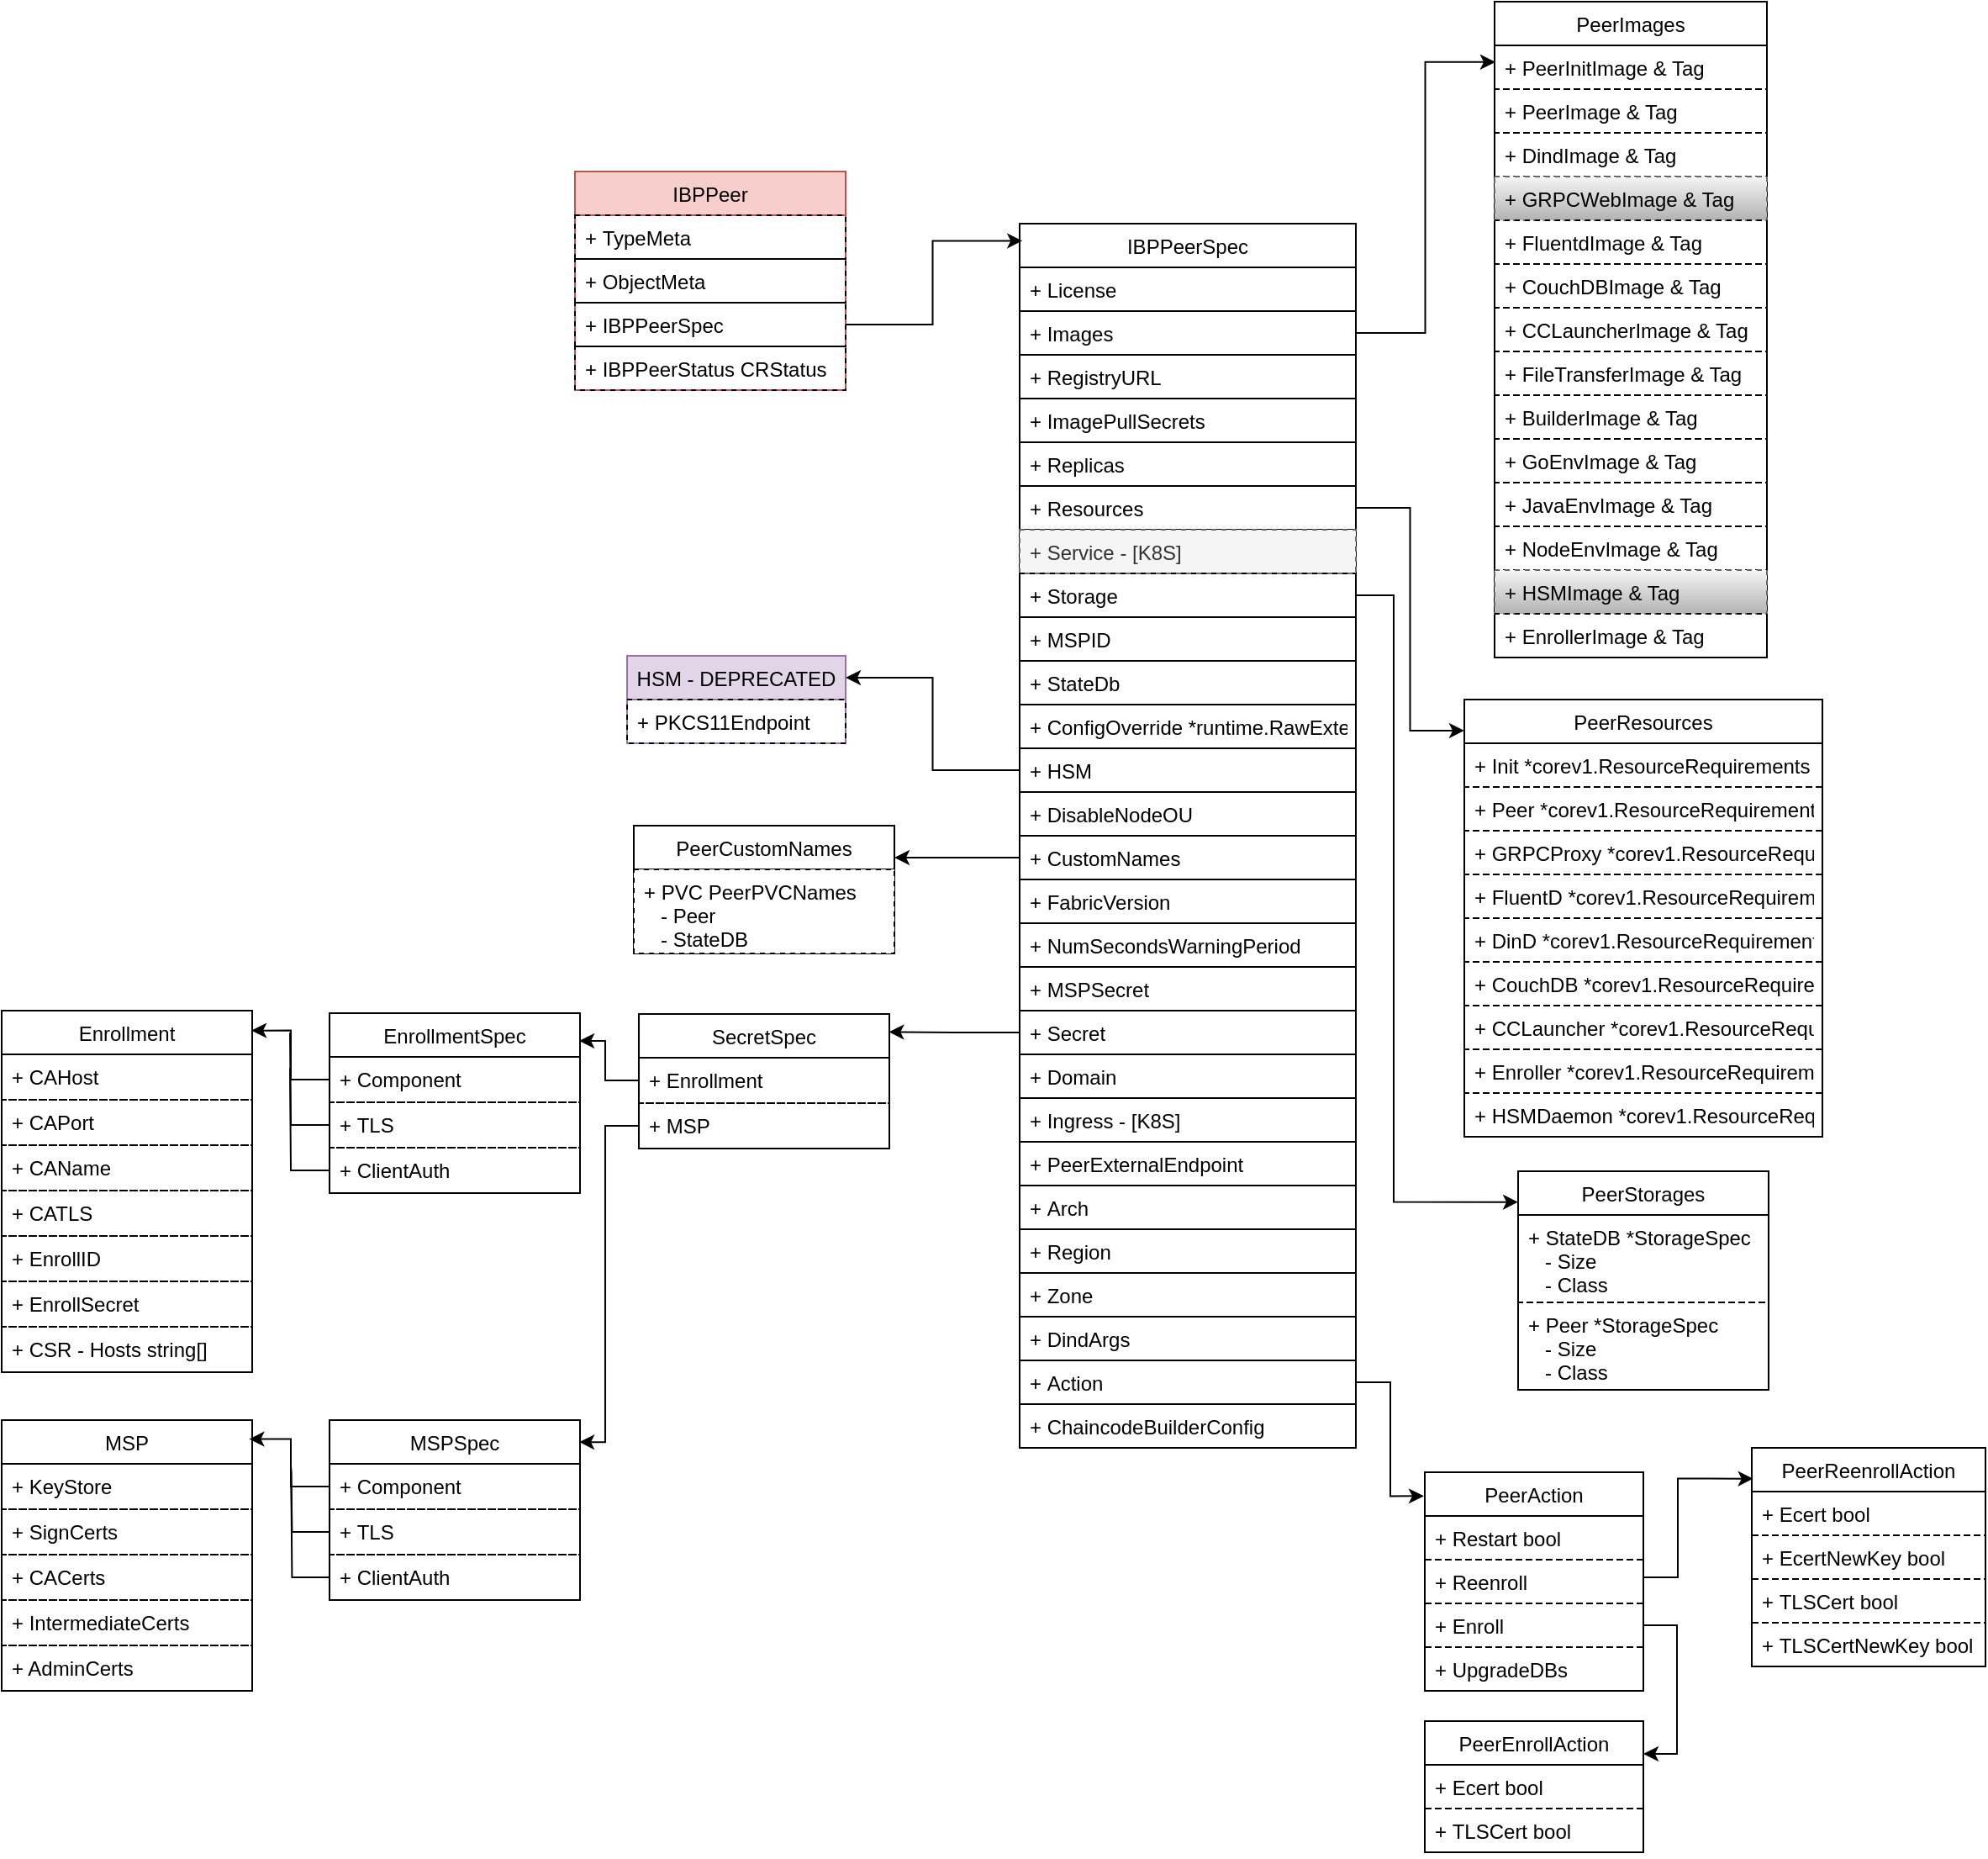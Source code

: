 <mxfile version="12.2.4" pages="1"><diagram id="SJQpfzE6kw7uKWCcVimh" name="Page-1"><mxGraphModel dx="2696" dy="945" grid="0" gridSize="10" guides="1" tooltips="1" connect="1" arrows="1" fold="1" page="0" pageScale="1" pageWidth="827" pageHeight="1169" math="0" shadow="0"><root><mxCell id="0"/><mxCell id="1" parent="0"/><mxCell id="6" value="IBPPeer" style="swimlane;fontStyle=0;childLayout=stackLayout;horizontal=1;startSize=26;fillColor=#f8cecc;horizontalStack=0;resizeParent=1;resizeParentMax=0;resizeLast=0;collapsible=1;marginBottom=0;rounded=0;shadow=0;comic=0;swimlaneLine=1;glass=0;swimlaneFillColor=none;strokeColor=#b85450;" parent="1" vertex="1"><mxGeometry x="-805" y="90" width="161" height="130" as="geometry"><mxRectangle x="110" y="120" width="90" height="26" as="alternateBounds"/></mxGeometry></mxCell><mxCell id="7" value="+ TypeMeta" style="text;strokeColor=#000000;fillColor=none;align=left;verticalAlign=top;spacingLeft=4;spacingRight=4;overflow=hidden;rotatable=0;points=[[0,0.5],[1,0.5]];portConstraint=eastwest;dashed=1;rounded=0;glass=0;" parent="6" vertex="1"><mxGeometry y="26" width="161" height="26" as="geometry"/></mxCell><mxCell id="8" value="+ ObjectMeta" style="text;strokeColor=#000000;fillColor=none;align=left;verticalAlign=top;spacingLeft=4;spacingRight=4;overflow=hidden;rotatable=0;points=[[0,0.5],[1,0.5]];portConstraint=eastwest;dashed=1;rounded=0;glass=0;" parent="6" vertex="1"><mxGeometry y="52" width="161" height="26" as="geometry"/></mxCell><mxCell id="9" value="+ IBPPeerSpec" style="text;strokeColor=#000000;fillColor=none;align=left;verticalAlign=top;spacingLeft=4;spacingRight=4;overflow=hidden;rotatable=0;points=[[0,0.5],[1,0.5]];portConstraint=eastwest;rounded=0;dashed=1;glass=0;" parent="6" vertex="1"><mxGeometry y="78" width="161" height="26" as="geometry"/></mxCell><mxCell id="10" value="+ IBPPeerStatus CRStatus" style="text;strokeColor=#000000;fillColor=none;align=left;verticalAlign=top;spacingLeft=4;spacingRight=4;overflow=hidden;rotatable=0;points=[[0,0.5],[1,0.5]];portConstraint=eastwest;rounded=0;dashed=1;glass=0;" parent="6" vertex="1"><mxGeometry y="104" width="161" height="26" as="geometry"/></mxCell><mxCell id="11" value="IBPPeerSpec" style="swimlane;fontStyle=0;childLayout=stackLayout;horizontal=1;startSize=26;horizontalStack=0;resizeParent=1;resizeParentMax=0;resizeLast=0;collapsible=1;marginBottom=0;rounded=0;shadow=0;comic=0;swimlaneLine=1;glass=0;swimlaneFillColor=none;" parent="1" vertex="1"><mxGeometry x="-540.5" y="121" width="200" height="728" as="geometry"><mxRectangle x="110" y="120" width="90" height="26" as="alternateBounds"/></mxGeometry></mxCell><mxCell id="12" value="+ License" style="text;strokeColor=#000000;fillColor=none;align=left;verticalAlign=top;spacingLeft=4;spacingRight=4;overflow=hidden;rotatable=0;points=[[0,0.5],[1,0.5]];portConstraint=eastwest;dashed=1;rounded=0;glass=0;" parent="11" vertex="1"><mxGeometry y="26" width="200" height="26" as="geometry"/></mxCell><mxCell id="13" value="+ Images" style="text;strokeColor=#000000;fillColor=none;align=left;verticalAlign=top;spacingLeft=4;spacingRight=4;overflow=hidden;rotatable=0;points=[[0,0.5],[1,0.5]];portConstraint=eastwest;dashed=1;rounded=0;glass=0;" parent="11" vertex="1"><mxGeometry y="52" width="200" height="26" as="geometry"/></mxCell><mxCell id="14" value="+ RegistryURL" style="text;strokeColor=#000000;fillColor=none;align=left;verticalAlign=top;spacingLeft=4;spacingRight=4;overflow=hidden;rotatable=0;points=[[0,0.5],[1,0.5]];portConstraint=eastwest;rounded=0;dashed=1;glass=0;" parent="11" vertex="1"><mxGeometry y="78" width="200" height="26" as="geometry"/></mxCell><mxCell id="15" value="+ ImagePullSecrets" style="text;strokeColor=#000000;fillColor=none;align=left;verticalAlign=top;spacingLeft=4;spacingRight=4;overflow=hidden;rotatable=0;points=[[0,0.5],[1,0.5]];portConstraint=eastwest;rounded=0;dashed=1;glass=0;" parent="11" vertex="1"><mxGeometry y="104" width="200" height="26" as="geometry"/></mxCell><mxCell id="16" value="+ Replicas" style="text;strokeColor=#000000;fillColor=none;align=left;verticalAlign=top;spacingLeft=4;spacingRight=4;overflow=hidden;rotatable=0;points=[[0,0.5],[1,0.5]];portConstraint=eastwest;rounded=0;dashed=1;glass=0;" parent="11" vertex="1"><mxGeometry y="130" width="200" height="26" as="geometry"/></mxCell><mxCell id="17" value="+ Resources" style="text;strokeColor=#000000;fillColor=none;align=left;verticalAlign=top;spacingLeft=4;spacingRight=4;overflow=hidden;rotatable=0;points=[[0,0.5],[1,0.5]];portConstraint=eastwest;rounded=0;dashed=1;glass=0;" parent="11" vertex="1"><mxGeometry y="156" width="200" height="26" as="geometry"/></mxCell><mxCell id="18" value="+ Service - [K8S]" style="text;strokeColor=#666666;fillColor=#f5f5f5;align=left;verticalAlign=top;spacingLeft=4;spacingRight=4;overflow=hidden;rotatable=0;points=[[0,0.5],[1,0.5]];portConstraint=eastwest;rounded=0;dashed=1;glass=0;fontColor=#333333;" parent="11" vertex="1"><mxGeometry y="182" width="200" height="26" as="geometry"/></mxCell><mxCell id="19" value="+ Storage" style="text;strokeColor=#000000;fillColor=none;align=left;verticalAlign=top;spacingLeft=4;spacingRight=4;overflow=hidden;rotatable=0;points=[[0,0.5],[1,0.5]];portConstraint=eastwest;rounded=0;dashed=1;glass=0;" parent="11" vertex="1"><mxGeometry y="208" width="200" height="26" as="geometry"/></mxCell><mxCell id="89" value="+ MSPID" style="text;strokeColor=#000000;fillColor=none;align=left;verticalAlign=top;spacingLeft=4;spacingRight=4;overflow=hidden;rotatable=0;points=[[0,0.5],[1,0.5]];portConstraint=eastwest;rounded=0;dashed=1;glass=0;" parent="11" vertex="1"><mxGeometry y="234" width="200" height="26" as="geometry"/></mxCell><mxCell id="88" value="+ StateDb" style="text;strokeColor=#000000;fillColor=none;align=left;verticalAlign=top;spacingLeft=4;spacingRight=4;overflow=hidden;rotatable=0;points=[[0,0.5],[1,0.5]];portConstraint=eastwest;rounded=0;dashed=1;glass=0;" parent="11" vertex="1"><mxGeometry y="260" width="200" height="26" as="geometry"/></mxCell><mxCell id="20" value="+ ConfigOverride *runtime.RawExtension" style="text;strokeColor=#000000;fillColor=none;align=left;verticalAlign=top;spacingLeft=4;spacingRight=4;overflow=hidden;rotatable=0;points=[[0,0.5],[1,0.5]];portConstraint=eastwest;rounded=0;dashed=1;glass=0;" parent="11" vertex="1"><mxGeometry y="286" width="200" height="26" as="geometry"/></mxCell><mxCell id="21" value="+ HSM" style="text;strokeColor=#000000;fillColor=none;align=left;verticalAlign=top;spacingLeft=4;spacingRight=4;overflow=hidden;rotatable=0;points=[[0,0.5],[1,0.5]];portConstraint=eastwest;rounded=0;dashed=1;glass=0;" parent="11" vertex="1"><mxGeometry y="312" width="200" height="26" as="geometry"/></mxCell><mxCell id="77" value="+ DisableNodeOU" style="text;strokeColor=#000000;fillColor=none;align=left;verticalAlign=top;spacingLeft=4;spacingRight=4;overflow=hidden;rotatable=0;points=[[0,0.5],[1,0.5]];portConstraint=eastwest;rounded=0;dashed=1;glass=0;" parent="11" vertex="1"><mxGeometry y="338" width="200" height="26" as="geometry"/></mxCell><mxCell id="22" value="+ CustomNames" style="text;strokeColor=#000000;fillColor=none;align=left;verticalAlign=top;spacingLeft=4;spacingRight=4;overflow=hidden;rotatable=0;points=[[0,0.5],[1,0.5]];portConstraint=eastwest;rounded=0;dashed=1;glass=0;" parent="11" vertex="1"><mxGeometry y="364" width="200" height="26" as="geometry"/></mxCell><mxCell id="24" value="+ FabricVersion" style="text;strokeColor=#000000;fillColor=none;align=left;verticalAlign=top;spacingLeft=4;spacingRight=4;overflow=hidden;rotatable=0;points=[[0,0.5],[1,0.5]];portConstraint=eastwest;rounded=0;dashed=1;glass=0;" parent="11" vertex="1"><mxGeometry y="390" width="200" height="26" as="geometry"/></mxCell><mxCell id="83" value="+ NumSecondsWarningPeriod" style="text;strokeColor=#000000;fillColor=none;align=left;verticalAlign=top;spacingLeft=4;spacingRight=4;overflow=hidden;rotatable=0;points=[[0,0.5],[1,0.5]];portConstraint=eastwest;rounded=0;dashed=1;glass=0;" parent="11" vertex="1"><mxGeometry y="416" width="200" height="26" as="geometry"/></mxCell><mxCell id="82" value="+ MSPSecret" style="text;strokeColor=#000000;fillColor=none;align=left;verticalAlign=top;spacingLeft=4;spacingRight=4;overflow=hidden;rotatable=0;points=[[0,0.5],[1,0.5]];portConstraint=eastwest;rounded=0;dashed=1;glass=0;" parent="11" vertex="1"><mxGeometry y="442" width="200" height="26" as="geometry"/></mxCell><mxCell id="81" value="+ Secret" style="text;strokeColor=#000000;fillColor=none;align=left;verticalAlign=top;spacingLeft=4;spacingRight=4;overflow=hidden;rotatable=0;points=[[0,0.5],[1,0.5]];portConstraint=eastwest;rounded=0;dashed=1;glass=0;" parent="11" vertex="1"><mxGeometry y="468" width="200" height="26" as="geometry"/></mxCell><mxCell id="25" value="+ Domain" style="text;strokeColor=#000000;fillColor=none;align=left;verticalAlign=top;spacingLeft=4;spacingRight=4;overflow=hidden;rotatable=0;points=[[0,0.5],[1,0.5]];portConstraint=eastwest;rounded=0;dashed=1;glass=0;" parent="11" vertex="1"><mxGeometry y="494" width="200" height="26" as="geometry"/></mxCell><mxCell id="26" value="+ Ingress - [K8S]" style="text;strokeColor=#000000;fillColor=none;align=left;verticalAlign=top;spacingLeft=4;spacingRight=4;overflow=hidden;rotatable=0;points=[[0,0.5],[1,0.5]];portConstraint=eastwest;rounded=0;dashed=1;glass=0;" parent="11" vertex="1"><mxGeometry y="520" width="200" height="26" as="geometry"/></mxCell><mxCell id="173" value="+ PeerExternalEndpoint" style="text;strokeColor=#000000;fillColor=none;align=left;verticalAlign=top;spacingLeft=4;spacingRight=4;overflow=hidden;rotatable=0;points=[[0,0.5],[1,0.5]];portConstraint=eastwest;rounded=0;dashed=1;glass=0;" parent="11" vertex="1"><mxGeometry y="546" width="200" height="26" as="geometry"/></mxCell><mxCell id="27" value="+ Arch" style="text;strokeColor=#000000;fillColor=none;align=left;verticalAlign=top;spacingLeft=4;spacingRight=4;overflow=hidden;rotatable=0;points=[[0,0.5],[1,0.5]];portConstraint=eastwest;rounded=0;dashed=1;glass=0;" parent="11" vertex="1"><mxGeometry y="572" width="200" height="26" as="geometry"/></mxCell><mxCell id="28" value="+ Region" style="text;strokeColor=#000000;fillColor=none;align=left;verticalAlign=top;spacingLeft=4;spacingRight=4;overflow=hidden;rotatable=0;points=[[0,0.5],[1,0.5]];portConstraint=eastwest;rounded=0;dashed=1;glass=0;" parent="11" vertex="1"><mxGeometry y="598" width="200" height="26" as="geometry"/></mxCell><mxCell id="29" value="+ Zone" style="text;strokeColor=#000000;fillColor=none;align=left;verticalAlign=top;spacingLeft=4;spacingRight=4;overflow=hidden;rotatable=0;points=[[0,0.5],[1,0.5]];portConstraint=eastwest;rounded=0;dashed=1;glass=0;" parent="11" vertex="1"><mxGeometry y="624" width="200" height="26" as="geometry"/></mxCell><mxCell id="174" value="+ DindArgs" style="text;strokeColor=#000000;fillColor=none;align=left;verticalAlign=top;spacingLeft=4;spacingRight=4;overflow=hidden;rotatable=0;points=[[0,0.5],[1,0.5]];portConstraint=eastwest;rounded=0;dashed=1;glass=0;" parent="11" vertex="1"><mxGeometry y="650" width="200" height="26" as="geometry"/></mxCell><mxCell id="30" value="+ Action" style="text;strokeColor=#000000;fillColor=none;align=left;verticalAlign=top;spacingLeft=4;spacingRight=4;overflow=hidden;rotatable=0;points=[[0,0.5],[1,0.5]];portConstraint=eastwest;rounded=0;dashed=1;glass=0;" parent="11" vertex="1"><mxGeometry y="676" width="200" height="26" as="geometry"/></mxCell><mxCell id="31" value="+ ChaincodeBuilderConfig" style="text;strokeColor=#000000;fillColor=none;align=left;verticalAlign=top;spacingLeft=4;spacingRight=4;overflow=hidden;rotatable=0;points=[[0,0.5],[1,0.5]];portConstraint=eastwest;rounded=0;dashed=1;glass=0;" parent="11" vertex="1"><mxGeometry y="702" width="200" height="26" as="geometry"/></mxCell><mxCell id="32" value="PeerAction" style="swimlane;fontStyle=0;childLayout=stackLayout;horizontal=1;startSize=26;horizontalStack=0;resizeParent=1;resizeParentMax=0;resizeLast=0;collapsible=1;marginBottom=0;rounded=0;shadow=0;comic=0;swimlaneLine=1;glass=0;swimlaneFillColor=none;" parent="1" vertex="1"><mxGeometry x="-299.5" y="863.5" width="130" height="130" as="geometry"><mxRectangle x="110" y="120" width="90" height="26" as="alternateBounds"/></mxGeometry></mxCell><mxCell id="33" value="+ Restart bool" style="text;strokeColor=#000000;fillColor=none;align=left;verticalAlign=top;spacingLeft=4;spacingRight=4;overflow=hidden;rotatable=0;points=[[0,0.5],[1,0.5]];portConstraint=eastwest;dashed=1;rounded=0;glass=0;" parent="32" vertex="1"><mxGeometry y="26" width="130" height="26" as="geometry"/></mxCell><mxCell id="34" value="+ Reenroll" style="text;strokeColor=#000000;fillColor=none;align=left;verticalAlign=top;spacingLeft=4;spacingRight=4;overflow=hidden;rotatable=0;points=[[0,0.5],[1,0.5]];portConstraint=eastwest;dashed=1;rounded=0;glass=0;" parent="32" vertex="1"><mxGeometry y="52" width="130" height="26" as="geometry"/></mxCell><mxCell id="35" value="+ Enroll" style="text;strokeColor=#000000;fillColor=none;align=left;verticalAlign=top;spacingLeft=4;spacingRight=4;overflow=hidden;rotatable=0;points=[[0,0.5],[1,0.5]];portConstraint=eastwest;rounded=0;dashed=1;glass=0;" parent="32" vertex="1"><mxGeometry y="78" width="130" height="26" as="geometry"/></mxCell><mxCell id="175" value="+ UpgradeDBs" style="text;strokeColor=#000000;fillColor=none;align=left;verticalAlign=top;spacingLeft=4;spacingRight=4;overflow=hidden;rotatable=0;points=[[0,0.5],[1,0.5]];portConstraint=eastwest;rounded=0;dashed=1;glass=0;" parent="32" vertex="1"><mxGeometry y="104" width="130" height="26" as="geometry"/></mxCell><mxCell id="37" style="edgeStyle=orthogonalEdgeStyle;rounded=0;orthogonalLoop=1;jettySize=auto;html=1;exitX=1;exitY=0.5;exitDx=0;exitDy=0;entryX=-0.004;entryY=0.109;entryDx=0;entryDy=0;entryPerimeter=0;" parent="1" source="30" target="32" edge="1"><mxGeometry relative="1" as="geometry"/></mxCell><mxCell id="38" value="PeerReenrollAction" style="swimlane;fontStyle=0;childLayout=stackLayout;horizontal=1;startSize=26;horizontalStack=0;resizeParent=1;resizeParentMax=0;resizeLast=0;collapsible=1;marginBottom=0;rounded=0;shadow=0;comic=0;swimlaneLine=1;glass=0;swimlaneFillColor=none;" parent="1" vertex="1"><mxGeometry x="-105" y="849" width="139" height="130" as="geometry"><mxRectangle x="110" y="120" width="90" height="26" as="alternateBounds"/></mxGeometry></mxCell><mxCell id="39" value="+ Ecert bool" style="text;strokeColor=#000000;fillColor=none;align=left;verticalAlign=top;spacingLeft=4;spacingRight=4;overflow=hidden;rotatable=0;points=[[0,0.5],[1,0.5]];portConstraint=eastwest;dashed=1;rounded=0;glass=0;" parent="38" vertex="1"><mxGeometry y="26" width="139" height="26" as="geometry"/></mxCell><mxCell id="40" value="+ EcertNewKey bool" style="text;strokeColor=#000000;fillColor=none;align=left;verticalAlign=top;spacingLeft=4;spacingRight=4;overflow=hidden;rotatable=0;points=[[0,0.5],[1,0.5]];portConstraint=eastwest;dashed=1;rounded=0;glass=0;" parent="38" vertex="1"><mxGeometry y="52" width="139" height="26" as="geometry"/></mxCell><mxCell id="41" value="+ TLSCert bool" style="text;strokeColor=#000000;fillColor=none;align=left;verticalAlign=top;spacingLeft=4;spacingRight=4;overflow=hidden;rotatable=0;points=[[0,0.5],[1,0.5]];portConstraint=eastwest;rounded=0;dashed=1;glass=0;" parent="38" vertex="1"><mxGeometry y="78" width="139" height="26" as="geometry"/></mxCell><mxCell id="43" value="+ TLSCertNewKey bool" style="text;strokeColor=#000000;fillColor=none;align=left;verticalAlign=top;spacingLeft=4;spacingRight=4;overflow=hidden;rotatable=0;points=[[0,0.5],[1,0.5]];portConstraint=eastwest;rounded=0;dashed=1;glass=0;" parent="38" vertex="1"><mxGeometry y="104" width="139" height="26" as="geometry"/></mxCell><mxCell id="42" style="edgeStyle=orthogonalEdgeStyle;rounded=0;orthogonalLoop=1;jettySize=auto;html=1;entryX=0.006;entryY=0.141;entryDx=0;entryDy=0;entryPerimeter=0;" parent="1" target="38" edge="1"><mxGeometry relative="1" as="geometry"><mxPoint x="-169" y="926" as="sourcePoint"/><Array as="points"><mxPoint x="-149" y="926"/><mxPoint x="-149" y="867"/></Array></mxGeometry></mxCell><mxCell id="44" value="PeerEnrollAction" style="swimlane;fontStyle=0;childLayout=stackLayout;horizontal=1;startSize=26;horizontalStack=0;resizeParent=1;resizeParentMax=0;resizeLast=0;collapsible=1;marginBottom=0;rounded=0;shadow=0;comic=0;swimlaneLine=1;glass=0;swimlaneFillColor=none;" parent="1" vertex="1"><mxGeometry x="-299.5" y="1011.5" width="130" height="78" as="geometry"><mxRectangle x="110" y="120" width="90" height="26" as="alternateBounds"/></mxGeometry></mxCell><mxCell id="45" value="+ Ecert bool" style="text;strokeColor=#000000;fillColor=none;align=left;verticalAlign=top;spacingLeft=4;spacingRight=4;overflow=hidden;rotatable=0;points=[[0,0.5],[1,0.5]];portConstraint=eastwest;dashed=1;rounded=0;glass=0;" parent="44" vertex="1"><mxGeometry y="26" width="130" height="26" as="geometry"/></mxCell><mxCell id="47" value="+ TLSCert bool" style="text;strokeColor=#000000;fillColor=none;align=left;verticalAlign=top;spacingLeft=4;spacingRight=4;overflow=hidden;rotatable=0;points=[[0,0.5],[1,0.5]];portConstraint=eastwest;rounded=0;dashed=1;glass=0;" parent="44" vertex="1"><mxGeometry y="52" width="130" height="26" as="geometry"/></mxCell><mxCell id="54" style="edgeStyle=orthogonalEdgeStyle;rounded=0;orthogonalLoop=1;jettySize=auto;html=1;exitX=1;exitY=0.25;exitDx=0;exitDy=0;entryX=0;entryY=0.5;entryDx=0;entryDy=0;startArrow=classic;startFill=1;endArrow=none;endFill=0;" parent="1" source="51" target="22" edge="1"><mxGeometry relative="1" as="geometry"/></mxCell><mxCell id="51" value="PeerCustomNames" style="swimlane;fontStyle=0;childLayout=stackLayout;horizontal=1;startSize=26;horizontalStack=0;resizeParent=1;resizeParentMax=0;resizeLast=0;collapsible=1;marginBottom=0;rounded=0;shadow=0;comic=0;swimlaneLine=1;glass=0;swimlaneFillColor=none;" parent="1" vertex="1"><mxGeometry x="-770" y="479" width="155" height="76" as="geometry"><mxRectangle x="110" y="120" width="90" height="26" as="alternateBounds"/></mxGeometry></mxCell><mxCell id="52" value="+ PVC PeerPVCNames&#10;   - Peer&#10;   - StateDB" style="text;strokeColor=#000000;fillColor=#ffffff;align=left;verticalAlign=top;spacingLeft=4;spacingRight=4;overflow=hidden;rotatable=0;points=[[0,0.5],[1,0.5]];portConstraint=eastwest;dashed=1;rounded=0;glass=0;" parent="51" vertex="1"><mxGeometry y="26" width="155" height="50" as="geometry"/></mxCell><mxCell id="93" value="PeerImages" style="swimlane;fontStyle=0;childLayout=stackLayout;horizontal=1;startSize=26;horizontalStack=0;resizeParent=1;resizeParentMax=0;resizeLast=0;collapsible=1;marginBottom=0;rounded=0;shadow=0;comic=0;swimlaneLine=1;glass=0;swimlaneFillColor=none;" parent="1" vertex="1"><mxGeometry x="-258" y="-11" width="162" height="390" as="geometry"><mxRectangle x="110" y="120" width="90" height="26" as="alternateBounds"/></mxGeometry></mxCell><mxCell id="94" value="+ PeerInitImage &amp; Tag&#10;" style="text;strokeColor=#000000;fillColor=none;align=left;verticalAlign=top;spacingLeft=4;spacingRight=4;overflow=hidden;rotatable=0;points=[[0,0.5],[1,0.5]];portConstraint=eastwest;dashed=1;rounded=0;glass=0;" parent="93" vertex="1"><mxGeometry y="26" width="162" height="26" as="geometry"/></mxCell><mxCell id="95" value="+ PeerImage &amp; Tag&#10;" style="text;strokeColor=#000000;fillColor=none;align=left;verticalAlign=top;spacingLeft=4;spacingRight=4;overflow=hidden;rotatable=0;points=[[0,0.5],[1,0.5]];portConstraint=eastwest;dashed=1;rounded=0;glass=0;" parent="93" vertex="1"><mxGeometry y="52" width="162" height="26" as="geometry"/></mxCell><mxCell id="98" value="+ DindImage &amp; Tag&#10;" style="text;strokeColor=#000000;fillColor=none;align=left;verticalAlign=top;spacingLeft=4;spacingRight=4;overflow=hidden;rotatable=0;points=[[0,0.5],[1,0.5]];portConstraint=eastwest;dashed=1;rounded=0;glass=0;" parent="93" vertex="1"><mxGeometry y="78" width="162" height="26" as="geometry"/></mxCell><mxCell id="96" value="+ GRPCWebImage &amp; Tag&#10;" style="text;align=left;verticalAlign=top;spacingLeft=4;spacingRight=4;overflow=hidden;rotatable=0;points=[[0,0.5],[1,0.5]];portConstraint=eastwest;dashed=1;rounded=0;glass=0;fillColor=#f5f5f5;strokeColor=#666666;gradientColor=#b3b3b3;" parent="93" vertex="1"><mxGeometry y="104" width="162" height="26" as="geometry"/></mxCell><mxCell id="158" value="+ FluentdImage &amp; Tag&#10;" style="text;strokeColor=#000000;fillColor=none;align=left;verticalAlign=top;spacingLeft=4;spacingRight=4;overflow=hidden;rotatable=0;points=[[0,0.5],[1,0.5]];portConstraint=eastwest;dashed=1;rounded=0;glass=0;" parent="93" vertex="1"><mxGeometry y="130" width="162" height="26" as="geometry"/></mxCell><mxCell id="159" value="+ CouchDBImage &amp; Tag&#10;" style="text;strokeColor=#000000;fillColor=none;align=left;verticalAlign=top;spacingLeft=4;spacingRight=4;overflow=hidden;rotatable=0;points=[[0,0.5],[1,0.5]];portConstraint=eastwest;dashed=1;rounded=0;glass=0;" parent="93" vertex="1"><mxGeometry y="156" width="162" height="26" as="geometry"/></mxCell><mxCell id="160" value="+ CCLauncherImage &amp; Tag&#10;" style="text;strokeColor=#000000;fillColor=none;align=left;verticalAlign=top;spacingLeft=4;spacingRight=4;overflow=hidden;rotatable=0;points=[[0,0.5],[1,0.5]];portConstraint=eastwest;dashed=1;rounded=0;glass=0;" parent="93" vertex="1"><mxGeometry y="182" width="162" height="26" as="geometry"/></mxCell><mxCell id="161" value="+ FileTransferImage &amp; Tag&#10;" style="text;strokeColor=#000000;fillColor=none;align=left;verticalAlign=top;spacingLeft=4;spacingRight=4;overflow=hidden;rotatable=0;points=[[0,0.5],[1,0.5]];portConstraint=eastwest;dashed=1;rounded=0;glass=0;" parent="93" vertex="1"><mxGeometry y="208" width="162" height="26" as="geometry"/></mxCell><mxCell id="162" value="+ BuilderImage &amp; Tag&#10;" style="text;strokeColor=#000000;fillColor=none;align=left;verticalAlign=top;spacingLeft=4;spacingRight=4;overflow=hidden;rotatable=0;points=[[0,0.5],[1,0.5]];portConstraint=eastwest;dashed=1;rounded=0;glass=0;" parent="93" vertex="1"><mxGeometry y="234" width="162" height="26" as="geometry"/></mxCell><mxCell id="163" value="+ GoEnvImage &amp; Tag&#10;" style="text;strokeColor=#000000;fillColor=none;align=left;verticalAlign=top;spacingLeft=4;spacingRight=4;overflow=hidden;rotatable=0;points=[[0,0.5],[1,0.5]];portConstraint=eastwest;dashed=1;rounded=0;glass=0;" parent="93" vertex="1"><mxGeometry y="260" width="162" height="26" as="geometry"/></mxCell><mxCell id="164" value="+ JavaEnvImage &amp; Tag&#10;" style="text;strokeColor=#000000;fillColor=none;align=left;verticalAlign=top;spacingLeft=4;spacingRight=4;overflow=hidden;rotatable=0;points=[[0,0.5],[1,0.5]];portConstraint=eastwest;dashed=1;rounded=0;glass=0;" parent="93" vertex="1"><mxGeometry y="286" width="162" height="26" as="geometry"/></mxCell><mxCell id="165" value="+ NodeEnvImage &amp; Tag&#10;" style="text;strokeColor=#000000;fillColor=none;align=left;verticalAlign=top;spacingLeft=4;spacingRight=4;overflow=hidden;rotatable=0;points=[[0,0.5],[1,0.5]];portConstraint=eastwest;dashed=1;rounded=0;glass=0;" parent="93" vertex="1"><mxGeometry y="312" width="162" height="26" as="geometry"/></mxCell><mxCell id="97" value="+ HSMImage &amp; Tag&#10;" style="text;align=left;verticalAlign=top;spacingLeft=4;spacingRight=4;overflow=hidden;rotatable=0;points=[[0,0.5],[1,0.5]];portConstraint=eastwest;dashed=1;rounded=0;glass=0;fillColor=#f5f5f5;strokeColor=#666666;gradientColor=#b3b3b3;" parent="93" vertex="1"><mxGeometry y="338" width="162" height="26" as="geometry"/></mxCell><mxCell id="166" value="+ EnrollerImage &amp; Tag&#10;" style="text;strokeColor=#000000;fillColor=none;align=left;verticalAlign=top;spacingLeft=4;spacingRight=4;overflow=hidden;rotatable=0;points=[[0,0.5],[1,0.5]];portConstraint=eastwest;dashed=1;rounded=0;glass=0;" parent="93" vertex="1"><mxGeometry y="364" width="162" height="26" as="geometry"/></mxCell><mxCell id="99" style="edgeStyle=orthogonalEdgeStyle;rounded=0;orthogonalLoop=1;jettySize=auto;html=1;exitX=1;exitY=0.5;exitDx=0;exitDy=0;entryX=0.003;entryY=0.092;entryDx=0;entryDy=0;entryPerimeter=0;" parent="1" source="13" target="93" edge="1"><mxGeometry relative="1" as="geometry"/></mxCell><mxCell id="100" value="PeerResources" style="swimlane;fontStyle=0;childLayout=stackLayout;horizontal=1;startSize=26;horizontalStack=0;resizeParent=1;resizeParentMax=0;resizeLast=0;collapsible=1;marginBottom=0;rounded=0;shadow=0;comic=0;swimlaneLine=1;glass=0;swimlaneFillColor=none;" parent="1" vertex="1"><mxGeometry x="-276" y="404" width="213" height="260" as="geometry"><mxRectangle x="110" y="120" width="90" height="26" as="alternateBounds"/></mxGeometry></mxCell><mxCell id="101" value="+ Init *corev1.ResourceRequirements" style="text;strokeColor=#000000;fillColor=none;align=left;verticalAlign=top;spacingLeft=4;spacingRight=4;overflow=hidden;rotatable=0;points=[[0,0.5],[1,0.5]];portConstraint=eastwest;dashed=1;rounded=0;glass=0;" parent="100" vertex="1"><mxGeometry y="26" width="213" height="26" as="geometry"/></mxCell><mxCell id="102" value="+ Peer *corev1.ResourceRequirements" style="text;strokeColor=#000000;fillColor=none;align=left;verticalAlign=top;spacingLeft=4;spacingRight=4;overflow=hidden;rotatable=0;points=[[0,0.5],[1,0.5]];portConstraint=eastwest;dashed=1;rounded=0;glass=0;" parent="100" vertex="1"><mxGeometry y="52" width="213" height="26" as="geometry"/></mxCell><mxCell id="103" value="+ GRPCProxy *corev1.ResourceRequirements" style="text;strokeColor=#000000;fillColor=none;align=left;verticalAlign=top;spacingLeft=4;spacingRight=4;overflow=hidden;rotatable=0;points=[[0,0.5],[1,0.5]];portConstraint=eastwest;dashed=1;rounded=0;glass=0;" parent="100" vertex="1"><mxGeometry y="78" width="213" height="26" as="geometry"/></mxCell><mxCell id="105" value="+ FluentD *corev1.ResourceRequirements" style="text;strokeColor=#000000;fillColor=none;align=left;verticalAlign=top;spacingLeft=4;spacingRight=4;overflow=hidden;rotatable=0;points=[[0,0.5],[1,0.5]];portConstraint=eastwest;dashed=1;rounded=0;glass=0;" parent="100" vertex="1"><mxGeometry y="104" width="213" height="26" as="geometry"/></mxCell><mxCell id="104" value="+ DinD *corev1.ResourceRequirements" style="text;strokeColor=#000000;fillColor=none;align=left;verticalAlign=top;spacingLeft=4;spacingRight=4;overflow=hidden;rotatable=0;points=[[0,0.5],[1,0.5]];portConstraint=eastwest;dashed=1;rounded=0;glass=0;" parent="100" vertex="1"><mxGeometry y="130" width="213" height="26" as="geometry"/></mxCell><mxCell id="167" value="+ CouchDB *corev1.ResourceRequirements" style="text;strokeColor=#000000;fillColor=none;align=left;verticalAlign=top;spacingLeft=4;spacingRight=4;overflow=hidden;rotatable=0;points=[[0,0.5],[1,0.5]];portConstraint=eastwest;dashed=1;rounded=0;glass=0;" parent="100" vertex="1"><mxGeometry y="156" width="213" height="26" as="geometry"/></mxCell><mxCell id="168" value="+ CCLauncher *corev1.ResourceRequirements" style="text;strokeColor=#000000;fillColor=none;align=left;verticalAlign=top;spacingLeft=4;spacingRight=4;overflow=hidden;rotatable=0;points=[[0,0.5],[1,0.5]];portConstraint=eastwest;dashed=1;rounded=0;glass=0;" parent="100" vertex="1"><mxGeometry y="182" width="213" height="26" as="geometry"/></mxCell><mxCell id="169" value="+ Enroller *corev1.ResourceRequirements" style="text;strokeColor=#000000;fillColor=none;align=left;verticalAlign=top;spacingLeft=4;spacingRight=4;overflow=hidden;rotatable=0;points=[[0,0.5],[1,0.5]];portConstraint=eastwest;dashed=1;rounded=0;glass=0;" parent="100" vertex="1"><mxGeometry y="208" width="213" height="26" as="geometry"/></mxCell><mxCell id="170" value="+ HSMDaemon *corev1.ResourceRequirements" style="text;strokeColor=#000000;fillColor=none;align=left;verticalAlign=top;spacingLeft=4;spacingRight=4;overflow=hidden;rotatable=0;points=[[0,0.5],[1,0.5]];portConstraint=eastwest;dashed=1;rounded=0;glass=0;" parent="100" vertex="1"><mxGeometry y="234" width="213" height="26" as="geometry"/></mxCell><mxCell id="106" value="PeerStorages" style="swimlane;fontStyle=0;childLayout=stackLayout;horizontal=1;startSize=26;horizontalStack=0;resizeParent=1;resizeParentMax=0;resizeLast=0;collapsible=1;marginBottom=0;rounded=0;shadow=0;comic=0;swimlaneLine=1;glass=0;swimlaneFillColor=none;" parent="1" vertex="1"><mxGeometry x="-244" y="684.5" width="149" height="130" as="geometry"><mxRectangle x="110" y="120" width="90" height="26" as="alternateBounds"/></mxGeometry></mxCell><mxCell id="107" value="+ StateDB *StorageSpec&#10;   - Size&#10;   - Class" style="text;strokeColor=#000000;fillColor=none;align=left;verticalAlign=top;spacingLeft=4;spacingRight=4;overflow=hidden;rotatable=0;points=[[0,0.5],[1,0.5]];portConstraint=eastwest;dashed=1;rounded=0;glass=0;" parent="106" vertex="1"><mxGeometry y="26" width="149" height="52" as="geometry"/></mxCell><mxCell id="171" value="+ Peer *StorageSpec&#10;   - Size&#10;   - Class" style="text;strokeColor=#000000;fillColor=none;align=left;verticalAlign=top;spacingLeft=4;spacingRight=4;overflow=hidden;rotatable=0;points=[[0,0.5],[1,0.5]];portConstraint=eastwest;dashed=1;rounded=0;glass=0;" parent="106" vertex="1"><mxGeometry y="78" width="149" height="52" as="geometry"/></mxCell><mxCell id="109" style="edgeStyle=orthogonalEdgeStyle;rounded=0;orthogonalLoop=1;jettySize=auto;html=1;exitX=1;exitY=0.5;exitDx=0;exitDy=0;entryX=0;entryY=0.141;entryDx=0;entryDy=0;entryPerimeter=0;" parent="1" source="19" target="106" edge="1"><mxGeometry relative="1" as="geometry"><Array as="points"><mxPoint x="-318" y="342"/><mxPoint x="-318" y="702"/></Array></mxGeometry></mxCell><mxCell id="110" style="edgeStyle=orthogonalEdgeStyle;rounded=0;orthogonalLoop=1;jettySize=auto;html=1;exitX=1;exitY=0.5;exitDx=0;exitDy=0;entryX=0;entryY=0.071;entryDx=0;entryDy=0;entryPerimeter=0;" parent="1" source="17" target="100" edge="1"><mxGeometry relative="1" as="geometry"/></mxCell><mxCell id="111" value="SecretSpec" style="swimlane;fontStyle=0;childLayout=stackLayout;horizontal=1;startSize=26;horizontalStack=0;resizeParent=1;resizeParentMax=0;resizeLast=0;collapsible=1;marginBottom=0;rounded=0;shadow=0;comic=0;swimlaneLine=1;glass=0;swimlaneFillColor=none;" parent="1" vertex="1"><mxGeometry x="-767" y="591" width="149" height="80" as="geometry"><mxRectangle x="110" y="120" width="90" height="26" as="alternateBounds"/></mxGeometry></mxCell><mxCell id="112" value="+ Enrollment" style="text;strokeColor=#000000;fillColor=none;align=left;verticalAlign=top;spacingLeft=4;spacingRight=4;overflow=hidden;rotatable=0;points=[[0,0.5],[1,0.5]];portConstraint=eastwest;dashed=1;rounded=0;glass=0;" parent="111" vertex="1"><mxGeometry y="26" width="149" height="27" as="geometry"/></mxCell><mxCell id="114" value="+ MSP" style="text;strokeColor=#000000;fillColor=none;align=left;verticalAlign=top;spacingLeft=4;spacingRight=4;overflow=hidden;rotatable=0;points=[[0,0.5],[1,0.5]];portConstraint=eastwest;dashed=1;rounded=0;glass=0;" parent="111" vertex="1"><mxGeometry y="53" width="149" height="27" as="geometry"/></mxCell><mxCell id="115" value="EnrollmentSpec" style="swimlane;fontStyle=0;childLayout=stackLayout;horizontal=1;startSize=26;horizontalStack=0;resizeParent=1;resizeParentMax=0;resizeLast=0;collapsible=1;marginBottom=0;rounded=0;shadow=0;comic=0;swimlaneLine=1;glass=0;swimlaneFillColor=none;" parent="1" vertex="1"><mxGeometry x="-951" y="590.5" width="149" height="107" as="geometry"><mxRectangle x="110" y="120" width="90" height="26" as="alternateBounds"/></mxGeometry></mxCell><mxCell id="116" value="+ Component" style="text;strokeColor=#000000;fillColor=none;align=left;verticalAlign=top;spacingLeft=4;spacingRight=4;overflow=hidden;rotatable=0;points=[[0,0.5],[1,0.5]];portConstraint=eastwest;dashed=1;rounded=0;glass=0;" parent="115" vertex="1"><mxGeometry y="26" width="149" height="27" as="geometry"/></mxCell><mxCell id="117" value="+ TLS" style="text;strokeColor=#000000;fillColor=none;align=left;verticalAlign=top;spacingLeft=4;spacingRight=4;overflow=hidden;rotatable=0;points=[[0,0.5],[1,0.5]];portConstraint=eastwest;dashed=1;rounded=0;glass=0;" parent="115" vertex="1"><mxGeometry y="53" width="149" height="27" as="geometry"/></mxCell><mxCell id="119" value="+ ClientAuth" style="text;strokeColor=#000000;fillColor=none;align=left;verticalAlign=top;spacingLeft=4;spacingRight=4;overflow=hidden;rotatable=0;points=[[0,0.5],[1,0.5]];portConstraint=eastwest;dashed=1;rounded=0;glass=0;" parent="115" vertex="1"><mxGeometry y="80" width="149" height="27" as="geometry"/></mxCell><mxCell id="118" style="edgeStyle=orthogonalEdgeStyle;rounded=0;orthogonalLoop=1;jettySize=auto;html=1;exitX=0;exitY=0.5;exitDx=0;exitDy=0;entryX=0.997;entryY=0.154;entryDx=0;entryDy=0;entryPerimeter=0;" parent="1" source="112" target="115" edge="1"><mxGeometry relative="1" as="geometry"/></mxCell><mxCell id="120" value="Enrollment" style="swimlane;fontStyle=0;childLayout=stackLayout;horizontal=1;startSize=26;horizontalStack=0;resizeParent=1;resizeParentMax=0;resizeLast=0;collapsible=1;marginBottom=0;rounded=0;shadow=0;comic=0;swimlaneLine=1;glass=0;swimlaneFillColor=none;" parent="1" vertex="1"><mxGeometry x="-1146" y="589" width="149" height="215" as="geometry"><mxRectangle x="110" y="120" width="90" height="26" as="alternateBounds"/></mxGeometry></mxCell><mxCell id="121" value="+ CAHost" style="text;strokeColor=#000000;fillColor=none;align=left;verticalAlign=top;spacingLeft=4;spacingRight=4;overflow=hidden;rotatable=0;points=[[0,0.5],[1,0.5]];portConstraint=eastwest;dashed=1;rounded=0;glass=0;" parent="120" vertex="1"><mxGeometry y="26" width="149" height="27" as="geometry"/></mxCell><mxCell id="122" value="+ CAPort" style="text;strokeColor=#000000;fillColor=none;align=left;verticalAlign=top;spacingLeft=4;spacingRight=4;overflow=hidden;rotatable=0;points=[[0,0.5],[1,0.5]];portConstraint=eastwest;dashed=1;rounded=0;glass=0;" parent="120" vertex="1"><mxGeometry y="53" width="149" height="27" as="geometry"/></mxCell><mxCell id="123" value="+ CAName" style="text;strokeColor=#000000;fillColor=none;align=left;verticalAlign=top;spacingLeft=4;spacingRight=4;overflow=hidden;rotatable=0;points=[[0,0.5],[1,0.5]];portConstraint=eastwest;dashed=1;rounded=0;glass=0;" parent="120" vertex="1"><mxGeometry y="80" width="149" height="27" as="geometry"/></mxCell><mxCell id="124" value="+ CATLS" style="text;strokeColor=#000000;fillColor=none;align=left;verticalAlign=top;spacingLeft=4;spacingRight=4;overflow=hidden;rotatable=0;points=[[0,0.5],[1,0.5]];portConstraint=eastwest;dashed=1;rounded=0;glass=0;" parent="120" vertex="1"><mxGeometry y="107" width="149" height="27" as="geometry"/></mxCell><mxCell id="125" value="+ EnrollID" style="text;strokeColor=#000000;fillColor=none;align=left;verticalAlign=top;spacingLeft=4;spacingRight=4;overflow=hidden;rotatable=0;points=[[0,0.5],[1,0.5]];portConstraint=eastwest;dashed=1;rounded=0;glass=0;" parent="120" vertex="1"><mxGeometry y="134" width="149" height="27" as="geometry"/></mxCell><mxCell id="126" value="+ EnrollSecret" style="text;strokeColor=#000000;fillColor=none;align=left;verticalAlign=top;spacingLeft=4;spacingRight=4;overflow=hidden;rotatable=0;points=[[0,0.5],[1,0.5]];portConstraint=eastwest;dashed=1;rounded=0;glass=0;" parent="120" vertex="1"><mxGeometry y="161" width="149" height="27" as="geometry"/></mxCell><mxCell id="127" value="+ CSR - Hosts string[]" style="text;strokeColor=#000000;fillColor=none;align=left;verticalAlign=top;spacingLeft=4;spacingRight=4;overflow=hidden;rotatable=0;points=[[0,0.5],[1,0.5]];portConstraint=eastwest;dashed=1;rounded=0;glass=0;" parent="120" vertex="1"><mxGeometry y="188" width="149" height="27" as="geometry"/></mxCell><mxCell id="128" style="edgeStyle=orthogonalEdgeStyle;rounded=0;orthogonalLoop=1;jettySize=auto;html=1;exitX=0;exitY=0.5;exitDx=0;exitDy=0;entryX=0.997;entryY=0.055;entryDx=0;entryDy=0;entryPerimeter=0;" parent="1" source="116" target="120" edge="1"><mxGeometry relative="1" as="geometry"/></mxCell><mxCell id="129" style="edgeStyle=orthogonalEdgeStyle;rounded=0;orthogonalLoop=1;jettySize=auto;html=1;endArrow=none;endFill=0;" parent="1" source="117" edge="1"><mxGeometry relative="1" as="geometry"><mxPoint x="-974.497" y="602.169" as="targetPoint"/></mxGeometry></mxCell><mxCell id="130" style="edgeStyle=orthogonalEdgeStyle;rounded=0;orthogonalLoop=1;jettySize=auto;html=1;exitX=0;exitY=0.5;exitDx=0;exitDy=0;endArrow=none;endFill=0;" parent="1" source="119" edge="1"><mxGeometry relative="1" as="geometry"><mxPoint x="-974.497" y="623.169" as="targetPoint"/></mxGeometry></mxCell><mxCell id="131" style="edgeStyle=orthogonalEdgeStyle;rounded=0;orthogonalLoop=1;jettySize=auto;html=1;exitX=0;exitY=0.5;exitDx=0;exitDy=0;endArrow=classic;endFill=1;entryX=0.997;entryY=0.122;entryDx=0;entryDy=0;entryPerimeter=0;startArrow=none;startFill=0;" parent="1" source="114" target="132" edge="1"><mxGeometry relative="1" as="geometry"><mxPoint x="-791.497" y="794.503" as="targetPoint"/><Array as="points"><mxPoint x="-787" y="657.5"/><mxPoint x="-787" y="845.5"/></Array></mxGeometry></mxCell><mxCell id="132" value="MSPSpec" style="swimlane;fontStyle=0;childLayout=stackLayout;horizontal=1;startSize=26;horizontalStack=0;resizeParent=1;resizeParentMax=0;resizeLast=0;collapsible=1;marginBottom=0;rounded=0;shadow=0;comic=0;swimlaneLine=1;glass=0;swimlaneFillColor=none;" parent="1" vertex="1"><mxGeometry x="-951" y="832.5" width="149" height="107" as="geometry"><mxRectangle x="110" y="120" width="90" height="26" as="alternateBounds"/></mxGeometry></mxCell><mxCell id="133" value="+ Component" style="text;strokeColor=#000000;fillColor=none;align=left;verticalAlign=top;spacingLeft=4;spacingRight=4;overflow=hidden;rotatable=0;points=[[0,0.5],[1,0.5]];portConstraint=eastwest;dashed=1;rounded=0;glass=0;" parent="132" vertex="1"><mxGeometry y="26" width="149" height="27" as="geometry"/></mxCell><mxCell id="134" value="+ TLS" style="text;strokeColor=#000000;fillColor=none;align=left;verticalAlign=top;spacingLeft=4;spacingRight=4;overflow=hidden;rotatable=0;points=[[0,0.5],[1,0.5]];portConstraint=eastwest;dashed=1;rounded=0;glass=0;" parent="132" vertex="1"><mxGeometry y="53" width="149" height="27" as="geometry"/></mxCell><mxCell id="135" value="+ ClientAuth" style="text;strokeColor=#000000;fillColor=none;align=left;verticalAlign=top;spacingLeft=4;spacingRight=4;overflow=hidden;rotatable=0;points=[[0,0.5],[1,0.5]];portConstraint=eastwest;dashed=1;rounded=0;glass=0;" parent="132" vertex="1"><mxGeometry y="80" width="149" height="27" as="geometry"/></mxCell><mxCell id="136" value="MSP" style="swimlane;fontStyle=0;childLayout=stackLayout;horizontal=1;startSize=26;horizontalStack=0;resizeParent=1;resizeParentMax=0;resizeLast=0;collapsible=1;marginBottom=0;rounded=0;shadow=0;comic=0;swimlaneLine=1;glass=0;swimlaneFillColor=none;" parent="1" vertex="1"><mxGeometry x="-1146" y="832.5" width="149" height="161" as="geometry"><mxRectangle x="110" y="120" width="90" height="26" as="alternateBounds"/></mxGeometry></mxCell><mxCell id="137" value="+ KeyStore" style="text;strokeColor=#000000;fillColor=none;align=left;verticalAlign=top;spacingLeft=4;spacingRight=4;overflow=hidden;rotatable=0;points=[[0,0.5],[1,0.5]];portConstraint=eastwest;dashed=1;rounded=0;glass=0;" parent="136" vertex="1"><mxGeometry y="26" width="149" height="27" as="geometry"/></mxCell><mxCell id="138" value="+ SignCerts" style="text;strokeColor=#000000;fillColor=none;align=left;verticalAlign=top;spacingLeft=4;spacingRight=4;overflow=hidden;rotatable=0;points=[[0,0.5],[1,0.5]];portConstraint=eastwest;dashed=1;rounded=0;glass=0;" parent="136" vertex="1"><mxGeometry y="53" width="149" height="27" as="geometry"/></mxCell><mxCell id="139" value="+ CACerts" style="text;strokeColor=#000000;fillColor=none;align=left;verticalAlign=top;spacingLeft=4;spacingRight=4;overflow=hidden;rotatable=0;points=[[0,0.5],[1,0.5]];portConstraint=eastwest;dashed=1;rounded=0;glass=0;" parent="136" vertex="1"><mxGeometry y="80" width="149" height="27" as="geometry"/></mxCell><mxCell id="140" value="+ IntermediateCerts" style="text;strokeColor=#000000;fillColor=none;align=left;verticalAlign=top;spacingLeft=4;spacingRight=4;overflow=hidden;rotatable=0;points=[[0,0.5],[1,0.5]];portConstraint=eastwest;dashed=1;rounded=0;glass=0;" parent="136" vertex="1"><mxGeometry y="107" width="149" height="27" as="geometry"/></mxCell><mxCell id="141" value="+ AdminCerts" style="text;strokeColor=#000000;fillColor=none;align=left;verticalAlign=top;spacingLeft=4;spacingRight=4;overflow=hidden;rotatable=0;points=[[0,0.5],[1,0.5]];portConstraint=eastwest;dashed=1;rounded=0;glass=0;" parent="136" vertex="1"><mxGeometry y="134" width="149" height="27" as="geometry"/></mxCell><mxCell id="143" style="edgeStyle=orthogonalEdgeStyle;rounded=0;orthogonalLoop=1;jettySize=auto;html=1;exitX=0;exitY=0.5;exitDx=0;exitDy=0;entryX=0.988;entryY=0.07;entryDx=0;entryDy=0;entryPerimeter=0;startArrow=none;startFill=0;endArrow=classic;endFill=1;" parent="1" source="133" target="136" edge="1"><mxGeometry relative="1" as="geometry"/></mxCell><mxCell id="144" style="edgeStyle=orthogonalEdgeStyle;rounded=0;orthogonalLoop=1;jettySize=auto;html=1;exitX=0;exitY=0.5;exitDx=0;exitDy=0;startArrow=none;startFill=0;endArrow=none;endFill=0;" parent="1" source="134" edge="1"><mxGeometry relative="1" as="geometry"><mxPoint x="-973.831" y="860.836" as="targetPoint"/></mxGeometry></mxCell><mxCell id="145" style="edgeStyle=orthogonalEdgeStyle;rounded=0;orthogonalLoop=1;jettySize=auto;html=1;exitX=0;exitY=0.5;exitDx=0;exitDy=0;startArrow=none;startFill=0;endArrow=none;endFill=0;" parent="1" source="135" edge="1"><mxGeometry relative="1" as="geometry"><mxPoint x="-973.831" y="862.836" as="targetPoint"/></mxGeometry></mxCell><mxCell id="146" value="HSM - DEPRECATED" style="swimlane;fontStyle=0;childLayout=stackLayout;horizontal=1;startSize=26;horizontalStack=0;resizeParent=1;resizeParentMax=0;resizeLast=0;collapsible=1;marginBottom=0;rounded=0;shadow=0;comic=0;swimlaneLine=1;glass=0;swimlaneFillColor=none;fillColor=#e1d5e7;strokeColor=#9673a6;" parent="1" vertex="1"><mxGeometry x="-774" y="378" width="130" height="52" as="geometry"><mxRectangle x="110" y="120" width="90" height="26" as="alternateBounds"/></mxGeometry></mxCell><mxCell id="147" value="+ PKCS11Endpoint" style="text;strokeColor=#000000;fillColor=none;align=left;verticalAlign=top;spacingLeft=4;spacingRight=4;overflow=hidden;rotatable=0;points=[[0,0.5],[1,0.5]];portConstraint=eastwest;dashed=1;rounded=0;glass=0;" parent="146" vertex="1"><mxGeometry y="26" width="130" height="26" as="geometry"/></mxCell><mxCell id="148" style="edgeStyle=orthogonalEdgeStyle;rounded=0;orthogonalLoop=1;jettySize=auto;html=1;exitX=0;exitY=0.5;exitDx=0;exitDy=0;entryX=1;entryY=0.25;entryDx=0;entryDy=0;startArrow=none;startFill=0;endArrow=classic;endFill=1;" parent="1" source="21" target="146" edge="1"><mxGeometry relative="1" as="geometry"/></mxCell><mxCell id="156" style="edgeStyle=orthogonalEdgeStyle;rounded=0;orthogonalLoop=1;jettySize=auto;html=1;exitX=1;exitY=0.5;exitDx=0;exitDy=0;entryX=0.008;entryY=0.014;entryDx=0;entryDy=0;entryPerimeter=0;" parent="1" source="9" target="11" edge="1"><mxGeometry relative="1" as="geometry"/></mxCell><mxCell id="157" style="edgeStyle=orthogonalEdgeStyle;rounded=0;orthogonalLoop=1;jettySize=auto;html=1;exitX=1;exitY=0.5;exitDx=0;exitDy=0;entryX=1;entryY=0.25;entryDx=0;entryDy=0;" parent="1" source="35" target="44" edge="1"><mxGeometry relative="1" as="geometry"/></mxCell><mxCell id="172" style="edgeStyle=orthogonalEdgeStyle;rounded=0;orthogonalLoop=1;jettySize=auto;html=1;exitX=0;exitY=0.5;exitDx=0;exitDy=0;entryX=0.998;entryY=0.133;entryDx=0;entryDy=0;entryPerimeter=0;" parent="1" source="81" target="111" edge="1"><mxGeometry relative="1" as="geometry"/></mxCell></root></mxGraphModel></diagram></mxfile>